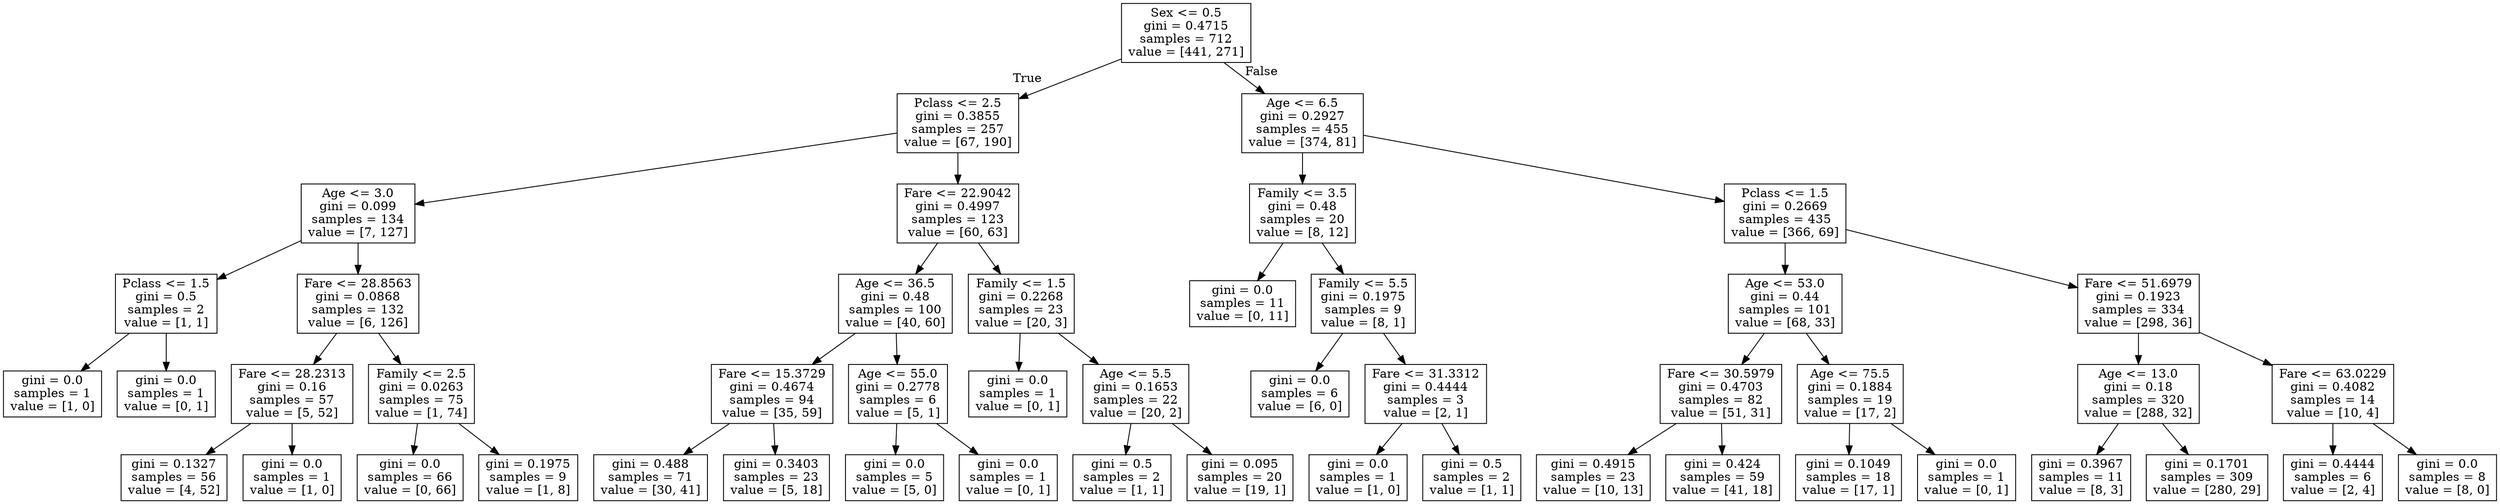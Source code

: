 digraph Tree {
node [shape=box] ;
0 [label="Sex <= 0.5\ngini = 0.4715\nsamples = 712\nvalue = [441, 271]"] ;
1 [label="Pclass <= 2.5\ngini = 0.3855\nsamples = 257\nvalue = [67, 190]"] ;
0 -> 1 [labeldistance=2.5, labelangle=45, headlabel="True"] ;
2 [label="Age <= 3.0\ngini = 0.099\nsamples = 134\nvalue = [7, 127]"] ;
1 -> 2 ;
3 [label="Pclass <= 1.5\ngini = 0.5\nsamples = 2\nvalue = [1, 1]"] ;
2 -> 3 ;
4 [label="gini = 0.0\nsamples = 1\nvalue = [1, 0]"] ;
3 -> 4 ;
5 [label="gini = 0.0\nsamples = 1\nvalue = [0, 1]"] ;
3 -> 5 ;
6 [label="Fare <= 28.8563\ngini = 0.0868\nsamples = 132\nvalue = [6, 126]"] ;
2 -> 6 ;
7 [label="Fare <= 28.2313\ngini = 0.16\nsamples = 57\nvalue = [5, 52]"] ;
6 -> 7 ;
8 [label="gini = 0.1327\nsamples = 56\nvalue = [4, 52]"] ;
7 -> 8 ;
9 [label="gini = 0.0\nsamples = 1\nvalue = [1, 0]"] ;
7 -> 9 ;
10 [label="Family <= 2.5\ngini = 0.0263\nsamples = 75\nvalue = [1, 74]"] ;
6 -> 10 ;
11 [label="gini = 0.0\nsamples = 66\nvalue = [0, 66]"] ;
10 -> 11 ;
12 [label="gini = 0.1975\nsamples = 9\nvalue = [1, 8]"] ;
10 -> 12 ;
13 [label="Fare <= 22.9042\ngini = 0.4997\nsamples = 123\nvalue = [60, 63]"] ;
1 -> 13 ;
14 [label="Age <= 36.5\ngini = 0.48\nsamples = 100\nvalue = [40, 60]"] ;
13 -> 14 ;
15 [label="Fare <= 15.3729\ngini = 0.4674\nsamples = 94\nvalue = [35, 59]"] ;
14 -> 15 ;
16 [label="gini = 0.488\nsamples = 71\nvalue = [30, 41]"] ;
15 -> 16 ;
17 [label="gini = 0.3403\nsamples = 23\nvalue = [5, 18]"] ;
15 -> 17 ;
18 [label="Age <= 55.0\ngini = 0.2778\nsamples = 6\nvalue = [5, 1]"] ;
14 -> 18 ;
19 [label="gini = 0.0\nsamples = 5\nvalue = [5, 0]"] ;
18 -> 19 ;
20 [label="gini = 0.0\nsamples = 1\nvalue = [0, 1]"] ;
18 -> 20 ;
21 [label="Family <= 1.5\ngini = 0.2268\nsamples = 23\nvalue = [20, 3]"] ;
13 -> 21 ;
22 [label="gini = 0.0\nsamples = 1\nvalue = [0, 1]"] ;
21 -> 22 ;
23 [label="Age <= 5.5\ngini = 0.1653\nsamples = 22\nvalue = [20, 2]"] ;
21 -> 23 ;
24 [label="gini = 0.5\nsamples = 2\nvalue = [1, 1]"] ;
23 -> 24 ;
25 [label="gini = 0.095\nsamples = 20\nvalue = [19, 1]"] ;
23 -> 25 ;
26 [label="Age <= 6.5\ngini = 0.2927\nsamples = 455\nvalue = [374, 81]"] ;
0 -> 26 [labeldistance=2.5, labelangle=-45, headlabel="False"] ;
27 [label="Family <= 3.5\ngini = 0.48\nsamples = 20\nvalue = [8, 12]"] ;
26 -> 27 ;
28 [label="gini = 0.0\nsamples = 11\nvalue = [0, 11]"] ;
27 -> 28 ;
29 [label="Family <= 5.5\ngini = 0.1975\nsamples = 9\nvalue = [8, 1]"] ;
27 -> 29 ;
30 [label="gini = 0.0\nsamples = 6\nvalue = [6, 0]"] ;
29 -> 30 ;
31 [label="Fare <= 31.3312\ngini = 0.4444\nsamples = 3\nvalue = [2, 1]"] ;
29 -> 31 ;
32 [label="gini = 0.0\nsamples = 1\nvalue = [1, 0]"] ;
31 -> 32 ;
33 [label="gini = 0.5\nsamples = 2\nvalue = [1, 1]"] ;
31 -> 33 ;
34 [label="Pclass <= 1.5\ngini = 0.2669\nsamples = 435\nvalue = [366, 69]"] ;
26 -> 34 ;
35 [label="Age <= 53.0\ngini = 0.44\nsamples = 101\nvalue = [68, 33]"] ;
34 -> 35 ;
36 [label="Fare <= 30.5979\ngini = 0.4703\nsamples = 82\nvalue = [51, 31]"] ;
35 -> 36 ;
37 [label="gini = 0.4915\nsamples = 23\nvalue = [10, 13]"] ;
36 -> 37 ;
38 [label="gini = 0.424\nsamples = 59\nvalue = [41, 18]"] ;
36 -> 38 ;
39 [label="Age <= 75.5\ngini = 0.1884\nsamples = 19\nvalue = [17, 2]"] ;
35 -> 39 ;
40 [label="gini = 0.1049\nsamples = 18\nvalue = [17, 1]"] ;
39 -> 40 ;
41 [label="gini = 0.0\nsamples = 1\nvalue = [0, 1]"] ;
39 -> 41 ;
42 [label="Fare <= 51.6979\ngini = 0.1923\nsamples = 334\nvalue = [298, 36]"] ;
34 -> 42 ;
43 [label="Age <= 13.0\ngini = 0.18\nsamples = 320\nvalue = [288, 32]"] ;
42 -> 43 ;
44 [label="gini = 0.3967\nsamples = 11\nvalue = [8, 3]"] ;
43 -> 44 ;
45 [label="gini = 0.1701\nsamples = 309\nvalue = [280, 29]"] ;
43 -> 45 ;
46 [label="Fare <= 63.0229\ngini = 0.4082\nsamples = 14\nvalue = [10, 4]"] ;
42 -> 46 ;
47 [label="gini = 0.4444\nsamples = 6\nvalue = [2, 4]"] ;
46 -> 47 ;
48 [label="gini = 0.0\nsamples = 8\nvalue = [8, 0]"] ;
46 -> 48 ;
}
